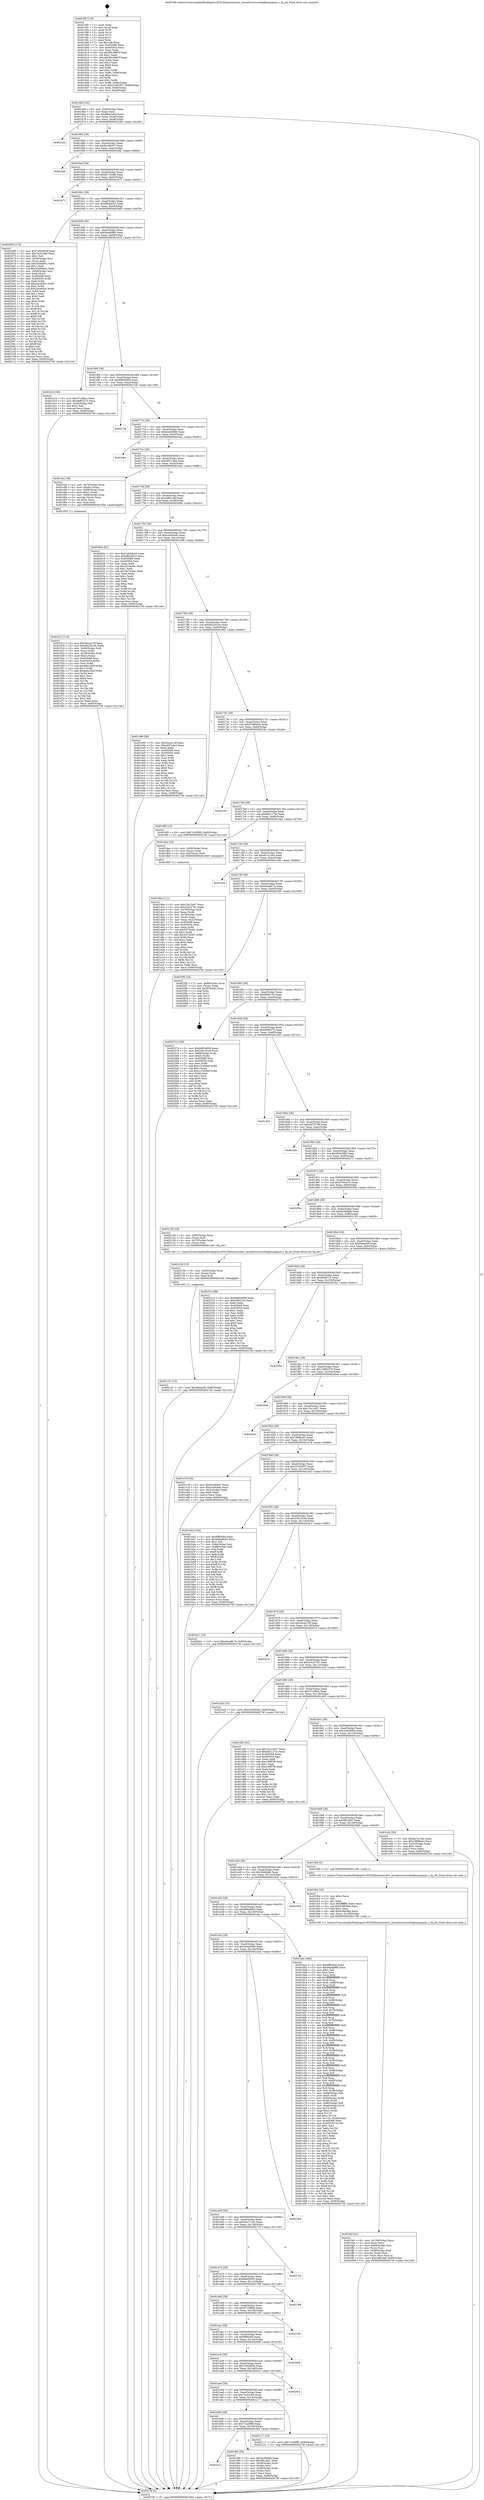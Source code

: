 digraph "0x4015f0" {
  label = "0x4015f0 (/mnt/c/Users/mathe/Desktop/tcc/POCII/binaries/extr_linuxdriverssocfslqbmanqman.c_fq_set_Final-ollvm.out::main(0))"
  labelloc = "t"
  node[shape=record]

  Entry [label="",width=0.3,height=0.3,shape=circle,fillcolor=black,style=filled]
  "0x401664" [label="{
     0x401664 [32]\l
     | [instrs]\l
     &nbsp;&nbsp;0x401664 \<+6\>: mov -0x90(%rbp),%eax\l
     &nbsp;&nbsp;0x40166a \<+2\>: mov %eax,%ecx\l
     &nbsp;&nbsp;0x40166c \<+6\>: sub $0x89de2ab2,%ecx\l
     &nbsp;&nbsp;0x401672 \<+6\>: mov %eax,-0xa4(%rbp)\l
     &nbsp;&nbsp;0x401678 \<+6\>: mov %ecx,-0xa8(%rbp)\l
     &nbsp;&nbsp;0x40167e \<+6\>: je 000000000040224d \<main+0xc5d\>\l
  }"]
  "0x40224d" [label="{
     0x40224d\l
  }", style=dashed]
  "0x401684" [label="{
     0x401684 [28]\l
     | [instrs]\l
     &nbsp;&nbsp;0x401684 \<+5\>: jmp 0000000000401689 \<main+0x99\>\l
     &nbsp;&nbsp;0x401689 \<+6\>: mov -0xa4(%rbp),%eax\l
     &nbsp;&nbsp;0x40168f \<+5\>: sub $0x8cc06d47,%eax\l
     &nbsp;&nbsp;0x401694 \<+6\>: mov %eax,-0xac(%rbp)\l
     &nbsp;&nbsp;0x40169a \<+6\>: je 00000000004024fb \<main+0xf0b\>\l
  }"]
  Exit [label="",width=0.3,height=0.3,shape=circle,fillcolor=black,style=filled,peripheries=2]
  "0x4024fb" [label="{
     0x4024fb\l
  }", style=dashed]
  "0x4016a0" [label="{
     0x4016a0 [28]\l
     | [instrs]\l
     &nbsp;&nbsp;0x4016a0 \<+5\>: jmp 00000000004016a5 \<main+0xb5\>\l
     &nbsp;&nbsp;0x4016a5 \<+6\>: mov -0xa4(%rbp),%eax\l
     &nbsp;&nbsp;0x4016ab \<+5\>: sub $0x8e752ef9,%eax\l
     &nbsp;&nbsp;0x4016b0 \<+6\>: mov %eax,-0xb0(%rbp)\l
     &nbsp;&nbsp;0x4016b6 \<+6\>: je 0000000000402471 \<main+0xe81\>\l
  }"]
  "0x402147" [label="{
     0x402147 [15]\l
     | [instrs]\l
     &nbsp;&nbsp;0x402147 \<+10\>: movl $0x94eec69,-0x90(%rbp)\l
     &nbsp;&nbsp;0x402151 \<+5\>: jmp 00000000004027df \<main+0x11ef\>\l
  }"]
  "0x402471" [label="{
     0x402471\l
  }", style=dashed]
  "0x4016bc" [label="{
     0x4016bc [28]\l
     | [instrs]\l
     &nbsp;&nbsp;0x4016bc \<+5\>: jmp 00000000004016c1 \<main+0xd1\>\l
     &nbsp;&nbsp;0x4016c1 \<+6\>: mov -0xa4(%rbp),%eax\l
     &nbsp;&nbsp;0x4016c7 \<+5\>: sub $0x8fb3dd10,%eax\l
     &nbsp;&nbsp;0x4016cc \<+6\>: mov %eax,-0xb4(%rbp)\l
     &nbsp;&nbsp;0x4016d2 \<+6\>: je 0000000000402069 \<main+0xa79\>\l
  }"]
  "0x402138" [label="{
     0x402138 [15]\l
     | [instrs]\l
     &nbsp;&nbsp;0x402138 \<+4\>: mov -0x60(%rbp),%rax\l
     &nbsp;&nbsp;0x40213c \<+3\>: mov (%rax),%rax\l
     &nbsp;&nbsp;0x40213f \<+3\>: mov %rax,%rdi\l
     &nbsp;&nbsp;0x402142 \<+5\>: call 0000000000401030 \<free@plt\>\l
     | [calls]\l
     &nbsp;&nbsp;0x401030 \{1\} (unknown)\l
  }"]
  "0x402069" [label="{
     0x402069 [174]\l
     | [instrs]\l
     &nbsp;&nbsp;0x402069 \<+5\>: mov $0x7a95db5d,%eax\l
     &nbsp;&nbsp;0x40206e \<+5\>: mov $0x7ac51eb0,%ecx\l
     &nbsp;&nbsp;0x402073 \<+2\>: mov $0x1,%dl\l
     &nbsp;&nbsp;0x402075 \<+4\>: mov -0x58(%rbp),%rsi\l
     &nbsp;&nbsp;0x402079 \<+2\>: mov (%rsi),%edi\l
     &nbsp;&nbsp;0x40207b \<+6\>: add $0x3546b601,%edi\l
     &nbsp;&nbsp;0x402081 \<+3\>: add $0x1,%edi\l
     &nbsp;&nbsp;0x402084 \<+6\>: sub $0x3546b601,%edi\l
     &nbsp;&nbsp;0x40208a \<+4\>: mov -0x58(%rbp),%rsi\l
     &nbsp;&nbsp;0x40208e \<+2\>: mov %edi,(%rsi)\l
     &nbsp;&nbsp;0x402090 \<+7\>: mov 0x405068,%edi\l
     &nbsp;&nbsp;0x402097 \<+8\>: mov 0x405054,%r8d\l
     &nbsp;&nbsp;0x40209f \<+3\>: mov %edi,%r9d\l
     &nbsp;&nbsp;0x4020a2 \<+7\>: add $0x2dce8d5c,%r9d\l
     &nbsp;&nbsp;0x4020a9 \<+4\>: sub $0x1,%r9d\l
     &nbsp;&nbsp;0x4020ad \<+7\>: sub $0x2dce8d5c,%r9d\l
     &nbsp;&nbsp;0x4020b4 \<+4\>: imul %r9d,%edi\l
     &nbsp;&nbsp;0x4020b8 \<+3\>: and $0x1,%edi\l
     &nbsp;&nbsp;0x4020bb \<+3\>: cmp $0x0,%edi\l
     &nbsp;&nbsp;0x4020be \<+4\>: sete %r10b\l
     &nbsp;&nbsp;0x4020c2 \<+4\>: cmp $0xa,%r8d\l
     &nbsp;&nbsp;0x4020c6 \<+4\>: setl %r11b\l
     &nbsp;&nbsp;0x4020ca \<+3\>: mov %r10b,%bl\l
     &nbsp;&nbsp;0x4020cd \<+3\>: xor $0xff,%bl\l
     &nbsp;&nbsp;0x4020d0 \<+3\>: mov %r11b,%r14b\l
     &nbsp;&nbsp;0x4020d3 \<+4\>: xor $0xff,%r14b\l
     &nbsp;&nbsp;0x4020d7 \<+3\>: xor $0x0,%dl\l
     &nbsp;&nbsp;0x4020da \<+3\>: mov %bl,%r15b\l
     &nbsp;&nbsp;0x4020dd \<+4\>: and $0x0,%r15b\l
     &nbsp;&nbsp;0x4020e1 \<+3\>: and %dl,%r10b\l
     &nbsp;&nbsp;0x4020e4 \<+3\>: mov %r14b,%r12b\l
     &nbsp;&nbsp;0x4020e7 \<+4\>: and $0x0,%r12b\l
     &nbsp;&nbsp;0x4020eb \<+3\>: and %dl,%r11b\l
     &nbsp;&nbsp;0x4020ee \<+3\>: or %r10b,%r15b\l
     &nbsp;&nbsp;0x4020f1 \<+3\>: or %r11b,%r12b\l
     &nbsp;&nbsp;0x4020f4 \<+3\>: xor %r12b,%r15b\l
     &nbsp;&nbsp;0x4020f7 \<+3\>: or %r14b,%bl\l
     &nbsp;&nbsp;0x4020fa \<+3\>: xor $0xff,%bl\l
     &nbsp;&nbsp;0x4020fd \<+3\>: or $0x0,%dl\l
     &nbsp;&nbsp;0x402100 \<+2\>: and %dl,%bl\l
     &nbsp;&nbsp;0x402102 \<+3\>: or %bl,%r15b\l
     &nbsp;&nbsp;0x402105 \<+4\>: test $0x1,%r15b\l
     &nbsp;&nbsp;0x402109 \<+3\>: cmovne %ecx,%eax\l
     &nbsp;&nbsp;0x40210c \<+6\>: mov %eax,-0x90(%rbp)\l
     &nbsp;&nbsp;0x402112 \<+5\>: jmp 00000000004027df \<main+0x11ef\>\l
  }"]
  "0x4016d8" [label="{
     0x4016d8 [28]\l
     | [instrs]\l
     &nbsp;&nbsp;0x4016d8 \<+5\>: jmp 00000000004016dd \<main+0xed\>\l
     &nbsp;&nbsp;0x4016dd \<+6\>: mov -0xa4(%rbp),%eax\l
     &nbsp;&nbsp;0x4016e3 \<+5\>: sub $0x94e60f86,%eax\l
     &nbsp;&nbsp;0x4016e8 \<+6\>: mov %eax,-0xb8(%rbp)\l
     &nbsp;&nbsp;0x4016ee \<+6\>: je 0000000000401d14 \<main+0x724\>\l
  }"]
  "0x401fe5" [label="{
     0x401fe5 [41]\l
     | [instrs]\l
     &nbsp;&nbsp;0x401fe5 \<+6\>: mov -0x158(%rbp),%ecx\l
     &nbsp;&nbsp;0x401feb \<+3\>: imul %eax,%ecx\l
     &nbsp;&nbsp;0x401fee \<+4\>: mov -0x60(%rbp),%rsi\l
     &nbsp;&nbsp;0x401ff2 \<+3\>: mov (%rsi),%rsi\l
     &nbsp;&nbsp;0x401ff5 \<+4\>: mov -0x58(%rbp),%rdi\l
     &nbsp;&nbsp;0x401ff9 \<+3\>: movslq (%rdi),%rdi\l
     &nbsp;&nbsp;0x401ffc \<+3\>: mov %ecx,(%rsi,%rdi,4)\l
     &nbsp;&nbsp;0x401fff \<+10\>: movl $0xcbf61adf,-0x90(%rbp)\l
     &nbsp;&nbsp;0x402009 \<+5\>: jmp 00000000004027df \<main+0x11ef\>\l
  }"]
  "0x401d14" [label="{
     0x401d14 [30]\l
     | [instrs]\l
     &nbsp;&nbsp;0x401d14 \<+5\>: mov $0x37c3fbcc,%eax\l
     &nbsp;&nbsp;0x401d19 \<+5\>: mov $0xe6f65275,%ecx\l
     &nbsp;&nbsp;0x401d1e \<+3\>: mov -0x2d(%rbp),%dl\l
     &nbsp;&nbsp;0x401d21 \<+3\>: test $0x1,%dl\l
     &nbsp;&nbsp;0x401d24 \<+3\>: cmovne %ecx,%eax\l
     &nbsp;&nbsp;0x401d27 \<+6\>: mov %eax,-0x90(%rbp)\l
     &nbsp;&nbsp;0x401d2d \<+5\>: jmp 00000000004027df \<main+0x11ef\>\l
  }"]
  "0x4016f4" [label="{
     0x4016f4 [28]\l
     | [instrs]\l
     &nbsp;&nbsp;0x4016f4 \<+5\>: jmp 00000000004016f9 \<main+0x109\>\l
     &nbsp;&nbsp;0x4016f9 \<+6\>: mov -0xa4(%rbp),%eax\l
     &nbsp;&nbsp;0x4016ff \<+5\>: sub $0xb8854900,%eax\l
     &nbsp;&nbsp;0x401704 \<+6\>: mov %eax,-0xbc(%rbp)\l
     &nbsp;&nbsp;0x40170a \<+6\>: je 00000000004027c8 \<main+0x11d8\>\l
  }"]
  "0x401fbd" [label="{
     0x401fbd [40]\l
     | [instrs]\l
     &nbsp;&nbsp;0x401fbd \<+5\>: mov $0x2,%ecx\l
     &nbsp;&nbsp;0x401fc2 \<+1\>: cltd\l
     &nbsp;&nbsp;0x401fc3 \<+2\>: idiv %ecx\l
     &nbsp;&nbsp;0x401fc5 \<+6\>: imul $0xfffffffe,%edx,%ecx\l
     &nbsp;&nbsp;0x401fcb \<+6\>: sub $0x939fc96d,%ecx\l
     &nbsp;&nbsp;0x401fd1 \<+3\>: add $0x1,%ecx\l
     &nbsp;&nbsp;0x401fd4 \<+6\>: add $0x939fc96d,%ecx\l
     &nbsp;&nbsp;0x401fda \<+6\>: mov %ecx,-0x158(%rbp)\l
     &nbsp;&nbsp;0x401fe0 \<+5\>: call 0000000000401160 \<next_i\>\l
     | [calls]\l
     &nbsp;&nbsp;0x401160 \{1\} (/mnt/c/Users/mathe/Desktop/tcc/POCII/binaries/extr_linuxdriverssocfslqbmanqman.c_fq_set_Final-ollvm.out::next_i)\l
  }"]
  "0x4027c8" [label="{
     0x4027c8\l
  }", style=dashed]
  "0x401710" [label="{
     0x401710 [28]\l
     | [instrs]\l
     &nbsp;&nbsp;0x401710 \<+5\>: jmp 0000000000401715 \<main+0x125\>\l
     &nbsp;&nbsp;0x401715 \<+6\>: mov -0xa4(%rbp),%eax\l
     &nbsp;&nbsp;0x40171b \<+5\>: sub $0xbdc0d38d,%eax\l
     &nbsp;&nbsp;0x401720 \<+6\>: mov %eax,-0xc0(%rbp)\l
     &nbsp;&nbsp;0x401726 \<+6\>: je 00000000004024ec \<main+0xefc\>\l
  }"]
  "0x401b1c" [label="{
     0x401b1c\l
  }", style=dashed]
  "0x4024ec" [label="{
     0x4024ec\l
  }", style=dashed]
  "0x40172c" [label="{
     0x40172c [28]\l
     | [instrs]\l
     &nbsp;&nbsp;0x40172c \<+5\>: jmp 0000000000401731 \<main+0x141\>\l
     &nbsp;&nbsp;0x401731 \<+6\>: mov -0xa4(%rbp),%eax\l
     &nbsp;&nbsp;0x401737 \<+5\>: sub $0xc697c4a4,%eax\l
     &nbsp;&nbsp;0x40173c \<+6\>: mov %eax,-0xc4(%rbp)\l
     &nbsp;&nbsp;0x401742 \<+6\>: je 0000000000401eec \<main+0x8fc\>\l
  }"]
  "0x401f94" [label="{
     0x401f94 [36]\l
     | [instrs]\l
     &nbsp;&nbsp;0x401f94 \<+5\>: mov $0xfa29b8a6,%eax\l
     &nbsp;&nbsp;0x401f99 \<+5\>: mov $0x3fb1fef1,%ecx\l
     &nbsp;&nbsp;0x401f9e \<+4\>: mov -0x58(%rbp),%rdx\l
     &nbsp;&nbsp;0x401fa2 \<+2\>: mov (%rdx),%esi\l
     &nbsp;&nbsp;0x401fa4 \<+4\>: mov -0x68(%rbp),%rdx\l
     &nbsp;&nbsp;0x401fa8 \<+2\>: cmp (%rdx),%esi\l
     &nbsp;&nbsp;0x401faa \<+3\>: cmovl %ecx,%eax\l
     &nbsp;&nbsp;0x401fad \<+6\>: mov %eax,-0x90(%rbp)\l
     &nbsp;&nbsp;0x401fb3 \<+5\>: jmp 00000000004027df \<main+0x11ef\>\l
  }"]
  "0x401eec" [label="{
     0x401eec [39]\l
     | [instrs]\l
     &nbsp;&nbsp;0x401eec \<+4\>: mov -0x70(%rbp),%rax\l
     &nbsp;&nbsp;0x401ef0 \<+6\>: movl $0x64,(%rax)\l
     &nbsp;&nbsp;0x401ef6 \<+4\>: mov -0x68(%rbp),%rax\l
     &nbsp;&nbsp;0x401efa \<+6\>: movl $0x1,(%rax)\l
     &nbsp;&nbsp;0x401f00 \<+4\>: mov -0x68(%rbp),%rax\l
     &nbsp;&nbsp;0x401f04 \<+3\>: movslq (%rax),%rax\l
     &nbsp;&nbsp;0x401f07 \<+4\>: shl $0x2,%rax\l
     &nbsp;&nbsp;0x401f0b \<+3\>: mov %rax,%rdi\l
     &nbsp;&nbsp;0x401f0e \<+5\>: call 0000000000401050 \<malloc@plt\>\l
     | [calls]\l
     &nbsp;&nbsp;0x401050 \{1\} (unknown)\l
  }"]
  "0x401748" [label="{
     0x401748 [28]\l
     | [instrs]\l
     &nbsp;&nbsp;0x401748 \<+5\>: jmp 000000000040174d \<main+0x15d\>\l
     &nbsp;&nbsp;0x40174d \<+6\>: mov -0xa4(%rbp),%eax\l
     &nbsp;&nbsp;0x401753 \<+5\>: sub $0xcbf61adf,%eax\l
     &nbsp;&nbsp;0x401758 \<+6\>: mov %eax,-0xc8(%rbp)\l
     &nbsp;&nbsp;0x40175e \<+6\>: je 000000000040200e \<main+0xa1e\>\l
  }"]
  "0x401b00" [label="{
     0x401b00 [28]\l
     | [instrs]\l
     &nbsp;&nbsp;0x401b00 \<+5\>: jmp 0000000000401b05 \<main+0x515\>\l
     &nbsp;&nbsp;0x401b05 \<+6\>: mov -0xa4(%rbp),%eax\l
     &nbsp;&nbsp;0x401b0b \<+5\>: sub $0x7c42f8f9,%eax\l
     &nbsp;&nbsp;0x401b10 \<+6\>: mov %eax,-0x150(%rbp)\l
     &nbsp;&nbsp;0x401b16 \<+6\>: je 0000000000401f94 \<main+0x9a4\>\l
  }"]
  "0x40200e" [label="{
     0x40200e [91]\l
     | [instrs]\l
     &nbsp;&nbsp;0x40200e \<+5\>: mov $0x7a95db5d,%eax\l
     &nbsp;&nbsp;0x402013 \<+5\>: mov $0x8fb3dd10,%ecx\l
     &nbsp;&nbsp;0x402018 \<+7\>: mov 0x405068,%edx\l
     &nbsp;&nbsp;0x40201f \<+7\>: mov 0x405054,%esi\l
     &nbsp;&nbsp;0x402026 \<+2\>: mov %edx,%edi\l
     &nbsp;&nbsp;0x402028 \<+6\>: sub $0x207dcdec,%edi\l
     &nbsp;&nbsp;0x40202e \<+3\>: sub $0x1,%edi\l
     &nbsp;&nbsp;0x402031 \<+6\>: add $0x207dcdec,%edi\l
     &nbsp;&nbsp;0x402037 \<+3\>: imul %edi,%edx\l
     &nbsp;&nbsp;0x40203a \<+3\>: and $0x1,%edx\l
     &nbsp;&nbsp;0x40203d \<+3\>: cmp $0x0,%edx\l
     &nbsp;&nbsp;0x402040 \<+4\>: sete %r8b\l
     &nbsp;&nbsp;0x402044 \<+3\>: cmp $0xa,%esi\l
     &nbsp;&nbsp;0x402047 \<+4\>: setl %r9b\l
     &nbsp;&nbsp;0x40204b \<+3\>: mov %r8b,%r10b\l
     &nbsp;&nbsp;0x40204e \<+3\>: and %r9b,%r10b\l
     &nbsp;&nbsp;0x402051 \<+3\>: xor %r9b,%r8b\l
     &nbsp;&nbsp;0x402054 \<+3\>: or %r8b,%r10b\l
     &nbsp;&nbsp;0x402057 \<+4\>: test $0x1,%r10b\l
     &nbsp;&nbsp;0x40205b \<+3\>: cmovne %ecx,%eax\l
     &nbsp;&nbsp;0x40205e \<+6\>: mov %eax,-0x90(%rbp)\l
     &nbsp;&nbsp;0x402064 \<+5\>: jmp 00000000004027df \<main+0x11ef\>\l
  }"]
  "0x401764" [label="{
     0x401764 [28]\l
     | [instrs]\l
     &nbsp;&nbsp;0x401764 \<+5\>: jmp 0000000000401769 \<main+0x179\>\l
     &nbsp;&nbsp;0x401769 \<+6\>: mov -0xa4(%rbp),%eax\l
     &nbsp;&nbsp;0x40176f \<+5\>: sub $0xce39cdab,%eax\l
     &nbsp;&nbsp;0x401774 \<+6\>: mov %eax,-0xcc(%rbp)\l
     &nbsp;&nbsp;0x40177a \<+6\>: je 0000000000401e96 \<main+0x8a6\>\l
  }"]
  "0x402117" [label="{
     0x402117 [15]\l
     | [instrs]\l
     &nbsp;&nbsp;0x402117 \<+10\>: movl $0x7c42f8f9,-0x90(%rbp)\l
     &nbsp;&nbsp;0x402121 \<+5\>: jmp 00000000004027df \<main+0x11ef\>\l
  }"]
  "0x401e96" [label="{
     0x401e96 [86]\l
     | [instrs]\l
     &nbsp;&nbsp;0x401e96 \<+5\>: mov $0x2bca215f,%eax\l
     &nbsp;&nbsp;0x401e9b \<+5\>: mov $0xc697c4a4,%ecx\l
     &nbsp;&nbsp;0x401ea0 \<+2\>: xor %edx,%edx\l
     &nbsp;&nbsp;0x401ea2 \<+7\>: mov 0x405068,%esi\l
     &nbsp;&nbsp;0x401ea9 \<+7\>: mov 0x405054,%edi\l
     &nbsp;&nbsp;0x401eb0 \<+3\>: sub $0x1,%edx\l
     &nbsp;&nbsp;0x401eb3 \<+3\>: mov %esi,%r8d\l
     &nbsp;&nbsp;0x401eb6 \<+3\>: add %edx,%r8d\l
     &nbsp;&nbsp;0x401eb9 \<+4\>: imul %r8d,%esi\l
     &nbsp;&nbsp;0x401ebd \<+3\>: and $0x1,%esi\l
     &nbsp;&nbsp;0x401ec0 \<+3\>: cmp $0x0,%esi\l
     &nbsp;&nbsp;0x401ec3 \<+4\>: sete %r9b\l
     &nbsp;&nbsp;0x401ec7 \<+3\>: cmp $0xa,%edi\l
     &nbsp;&nbsp;0x401eca \<+4\>: setl %r10b\l
     &nbsp;&nbsp;0x401ece \<+3\>: mov %r9b,%r11b\l
     &nbsp;&nbsp;0x401ed1 \<+3\>: and %r10b,%r11b\l
     &nbsp;&nbsp;0x401ed4 \<+3\>: xor %r10b,%r9b\l
     &nbsp;&nbsp;0x401ed7 \<+3\>: or %r9b,%r11b\l
     &nbsp;&nbsp;0x401eda \<+4\>: test $0x1,%r11b\l
     &nbsp;&nbsp;0x401ede \<+3\>: cmovne %ecx,%eax\l
     &nbsp;&nbsp;0x401ee1 \<+6\>: mov %eax,-0x90(%rbp)\l
     &nbsp;&nbsp;0x401ee7 \<+5\>: jmp 00000000004027df \<main+0x11ef\>\l
  }"]
  "0x401780" [label="{
     0x401780 [28]\l
     | [instrs]\l
     &nbsp;&nbsp;0x401780 \<+5\>: jmp 0000000000401785 \<main+0x195\>\l
     &nbsp;&nbsp;0x401785 \<+6\>: mov -0xa4(%rbp),%eax\l
     &nbsp;&nbsp;0x40178b \<+5\>: sub $0xd6220104,%eax\l
     &nbsp;&nbsp;0x401790 \<+6\>: mov %eax,-0xd0(%rbp)\l
     &nbsp;&nbsp;0x401796 \<+6\>: je 0000000000401f85 \<main+0x995\>\l
  }"]
  "0x401ae4" [label="{
     0x401ae4 [28]\l
     | [instrs]\l
     &nbsp;&nbsp;0x401ae4 \<+5\>: jmp 0000000000401ae9 \<main+0x4f9\>\l
     &nbsp;&nbsp;0x401ae9 \<+6\>: mov -0xa4(%rbp),%eax\l
     &nbsp;&nbsp;0x401aef \<+5\>: sub $0x7ac51eb0,%eax\l
     &nbsp;&nbsp;0x401af4 \<+6\>: mov %eax,-0x14c(%rbp)\l
     &nbsp;&nbsp;0x401afa \<+6\>: je 0000000000402117 \<main+0xb27\>\l
  }"]
  "0x401f85" [label="{
     0x401f85 [15]\l
     | [instrs]\l
     &nbsp;&nbsp;0x401f85 \<+10\>: movl $0x7c42f8f9,-0x90(%rbp)\l
     &nbsp;&nbsp;0x401f8f \<+5\>: jmp 00000000004027df \<main+0x11ef\>\l
  }"]
  "0x40179c" [label="{
     0x40179c [28]\l
     | [instrs]\l
     &nbsp;&nbsp;0x40179c \<+5\>: jmp 00000000004017a1 \<main+0x1b1\>\l
     &nbsp;&nbsp;0x4017a1 \<+6\>: mov -0xa4(%rbp),%eax\l
     &nbsp;&nbsp;0x4017a7 \<+5\>: sub $0xd7d69eed,%eax\l
     &nbsp;&nbsp;0x4017ac \<+6\>: mov %eax,-0xd4(%rbp)\l
     &nbsp;&nbsp;0x4017b2 \<+6\>: je 000000000040223e \<main+0xc4e\>\l
  }"]
  "0x4026c4" [label="{
     0x4026c4\l
  }", style=dashed]
  "0x40223e" [label="{
     0x40223e\l
  }", style=dashed]
  "0x4017b8" [label="{
     0x4017b8 [28]\l
     | [instrs]\l
     &nbsp;&nbsp;0x4017b8 \<+5\>: jmp 00000000004017bd \<main+0x1cd\>\l
     &nbsp;&nbsp;0x4017bd \<+6\>: mov -0xa4(%rbp),%eax\l
     &nbsp;&nbsp;0x4017c3 \<+5\>: sub $0xd82117ac,%eax\l
     &nbsp;&nbsp;0x4017c8 \<+6\>: mov %eax,-0xd8(%rbp)\l
     &nbsp;&nbsp;0x4017ce \<+6\>: je 0000000000401dae \<main+0x7be\>\l
  }"]
  "0x401ac8" [label="{
     0x401ac8 [28]\l
     | [instrs]\l
     &nbsp;&nbsp;0x401ac8 \<+5\>: jmp 0000000000401acd \<main+0x4dd\>\l
     &nbsp;&nbsp;0x401acd \<+6\>: mov -0xa4(%rbp),%eax\l
     &nbsp;&nbsp;0x401ad3 \<+5\>: sub $0x7a95db5d,%eax\l
     &nbsp;&nbsp;0x401ad8 \<+6\>: mov %eax,-0x148(%rbp)\l
     &nbsp;&nbsp;0x401ade \<+6\>: je 00000000004026c4 \<main+0x10d4\>\l
  }"]
  "0x401dae" [label="{
     0x401dae [16]\l
     | [instrs]\l
     &nbsp;&nbsp;0x401dae \<+4\>: mov -0x80(%rbp),%rax\l
     &nbsp;&nbsp;0x401db2 \<+3\>: mov (%rax),%rax\l
     &nbsp;&nbsp;0x401db5 \<+4\>: mov 0x8(%rax),%rdi\l
     &nbsp;&nbsp;0x401db9 \<+5\>: call 0000000000401060 \<atoi@plt\>\l
     | [calls]\l
     &nbsp;&nbsp;0x401060 \{1\} (unknown)\l
  }"]
  "0x4017d4" [label="{
     0x4017d4 [28]\l
     | [instrs]\l
     &nbsp;&nbsp;0x4017d4 \<+5\>: jmp 00000000004017d9 \<main+0x1e9\>\l
     &nbsp;&nbsp;0x4017d9 \<+6\>: mov -0xa4(%rbp),%eax\l
     &nbsp;&nbsp;0x4017df \<+5\>: sub $0xda7a13be,%eax\l
     &nbsp;&nbsp;0x4017e4 \<+6\>: mov %eax,-0xdc(%rbp)\l
     &nbsp;&nbsp;0x4017ea \<+6\>: je 0000000000401e5a \<main+0x86a\>\l
  }"]
  "0x402608" [label="{
     0x402608\l
  }", style=dashed]
  "0x401e5a" [label="{
     0x401e5a\l
  }", style=dashed]
  "0x4017f0" [label="{
     0x4017f0 [28]\l
     | [instrs]\l
     &nbsp;&nbsp;0x4017f0 \<+5\>: jmp 00000000004017f5 \<main+0x205\>\l
     &nbsp;&nbsp;0x4017f5 \<+6\>: mov -0xa4(%rbp),%eax\l
     &nbsp;&nbsp;0x4017fb \<+5\>: sub $0xddea8b74,%eax\l
     &nbsp;&nbsp;0x401800 \<+6\>: mov %eax,-0xe0(%rbp)\l
     &nbsp;&nbsp;0x401806 \<+6\>: je 00000000004025f0 \<main+0x1000\>\l
  }"]
  "0x401aac" [label="{
     0x401aac [28]\l
     | [instrs]\l
     &nbsp;&nbsp;0x401aac \<+5\>: jmp 0000000000401ab1 \<main+0x4c1\>\l
     &nbsp;&nbsp;0x401ab1 \<+6\>: mov -0xa4(%rbp),%eax\l
     &nbsp;&nbsp;0x401ab7 \<+5\>: sub $0x6fffcb64,%eax\l
     &nbsp;&nbsp;0x401abc \<+6\>: mov %eax,-0x144(%rbp)\l
     &nbsp;&nbsp;0x401ac2 \<+6\>: je 0000000000402608 \<main+0x1018\>\l
  }"]
  "0x4025f0" [label="{
     0x4025f0 [24]\l
     | [instrs]\l
     &nbsp;&nbsp;0x4025f0 \<+7\>: mov -0x88(%rbp),%rax\l
     &nbsp;&nbsp;0x4025f7 \<+2\>: mov (%rax),%eax\l
     &nbsp;&nbsp;0x4025f9 \<+4\>: lea -0x28(%rbp),%rsp\l
     &nbsp;&nbsp;0x4025fd \<+1\>: pop %rbx\l
     &nbsp;&nbsp;0x4025fe \<+2\>: pop %r12\l
     &nbsp;&nbsp;0x402600 \<+2\>: pop %r13\l
     &nbsp;&nbsp;0x402602 \<+2\>: pop %r14\l
     &nbsp;&nbsp;0x402604 \<+2\>: pop %r15\l
     &nbsp;&nbsp;0x402606 \<+1\>: pop %rbp\l
     &nbsp;&nbsp;0x402607 \<+1\>: ret\l
  }"]
  "0x40180c" [label="{
     0x40180c [28]\l
     | [instrs]\l
     &nbsp;&nbsp;0x40180c \<+5\>: jmp 0000000000401811 \<main+0x221\>\l
     &nbsp;&nbsp;0x401811 \<+6\>: mov -0xa4(%rbp),%eax\l
     &nbsp;&nbsp;0x401817 \<+5\>: sub $0xdf4f215e,%eax\l
     &nbsp;&nbsp;0x40181c \<+6\>: mov %eax,-0xe4(%rbp)\l
     &nbsp;&nbsp;0x401822 \<+6\>: je 0000000000402574 \<main+0xf84\>\l
  }"]
  "0x402156" [label="{
     0x402156\l
  }", style=dashed]
  "0x402574" [label="{
     0x402574 [109]\l
     | [instrs]\l
     &nbsp;&nbsp;0x402574 \<+5\>: mov $0xb8854900,%eax\l
     &nbsp;&nbsp;0x402579 \<+5\>: mov $0x236101e9,%ecx\l
     &nbsp;&nbsp;0x40257e \<+7\>: mov -0x88(%rbp),%rdx\l
     &nbsp;&nbsp;0x402585 \<+6\>: movl $0x0,(%rdx)\l
     &nbsp;&nbsp;0x40258b \<+7\>: mov 0x405068,%esi\l
     &nbsp;&nbsp;0x402592 \<+7\>: mov 0x405054,%edi\l
     &nbsp;&nbsp;0x402599 \<+3\>: mov %esi,%r8d\l
     &nbsp;&nbsp;0x40259c \<+7\>: add $0xc12450a9,%r8d\l
     &nbsp;&nbsp;0x4025a3 \<+4\>: sub $0x1,%r8d\l
     &nbsp;&nbsp;0x4025a7 \<+7\>: sub $0xc12450a9,%r8d\l
     &nbsp;&nbsp;0x4025ae \<+4\>: imul %r8d,%esi\l
     &nbsp;&nbsp;0x4025b2 \<+3\>: and $0x1,%esi\l
     &nbsp;&nbsp;0x4025b5 \<+3\>: cmp $0x0,%esi\l
     &nbsp;&nbsp;0x4025b8 \<+4\>: sete %r9b\l
     &nbsp;&nbsp;0x4025bc \<+3\>: cmp $0xa,%edi\l
     &nbsp;&nbsp;0x4025bf \<+4\>: setl %r10b\l
     &nbsp;&nbsp;0x4025c3 \<+3\>: mov %r9b,%r11b\l
     &nbsp;&nbsp;0x4025c6 \<+3\>: and %r10b,%r11b\l
     &nbsp;&nbsp;0x4025c9 \<+3\>: xor %r10b,%r9b\l
     &nbsp;&nbsp;0x4025cc \<+3\>: or %r9b,%r11b\l
     &nbsp;&nbsp;0x4025cf \<+4\>: test $0x1,%r11b\l
     &nbsp;&nbsp;0x4025d3 \<+3\>: cmovne %ecx,%eax\l
     &nbsp;&nbsp;0x4025d6 \<+6\>: mov %eax,-0x90(%rbp)\l
     &nbsp;&nbsp;0x4025dc \<+5\>: jmp 00000000004027df \<main+0x11ef\>\l
  }"]
  "0x401828" [label="{
     0x401828 [28]\l
     | [instrs]\l
     &nbsp;&nbsp;0x401828 \<+5\>: jmp 000000000040182d \<main+0x23d\>\l
     &nbsp;&nbsp;0x40182d \<+6\>: mov -0xa4(%rbp),%eax\l
     &nbsp;&nbsp;0x401833 \<+5\>: sub $0xe6f65275,%eax\l
     &nbsp;&nbsp;0x401838 \<+6\>: mov %eax,-0xe8(%rbp)\l
     &nbsp;&nbsp;0x40183e \<+6\>: je 0000000000401d32 \<main+0x742\>\l
  }"]
  "0x401a90" [label="{
     0x401a90 [28]\l
     | [instrs]\l
     &nbsp;&nbsp;0x401a90 \<+5\>: jmp 0000000000401a95 \<main+0x4a5\>\l
     &nbsp;&nbsp;0x401a95 \<+6\>: mov -0xa4(%rbp),%eax\l
     &nbsp;&nbsp;0x401a9b \<+5\>: sub $0x6710f8e8,%eax\l
     &nbsp;&nbsp;0x401aa0 \<+6\>: mov %eax,-0x140(%rbp)\l
     &nbsp;&nbsp;0x401aa6 \<+6\>: je 0000000000402156 \<main+0xb66\>\l
  }"]
  "0x401d32" [label="{
     0x401d32\l
  }", style=dashed]
  "0x401844" [label="{
     0x401844 [28]\l
     | [instrs]\l
     &nbsp;&nbsp;0x401844 \<+5\>: jmp 0000000000401849 \<main+0x259\>\l
     &nbsp;&nbsp;0x401849 \<+6\>: mov -0xa4(%rbp),%eax\l
     &nbsp;&nbsp;0x40184f \<+5\>: sub $0xefd72748,%eax\l
     &nbsp;&nbsp;0x401854 \<+6\>: mov %eax,-0xec(%rbp)\l
     &nbsp;&nbsp;0x40185a \<+6\>: je 00000000004023de \<main+0xdee\>\l
  }"]
  "0x402798" [label="{
     0x402798\l
  }", style=dashed]
  "0x4023de" [label="{
     0x4023de\l
  }", style=dashed]
  "0x401860" [label="{
     0x401860 [28]\l
     | [instrs]\l
     &nbsp;&nbsp;0x401860 \<+5\>: jmp 0000000000401865 \<main+0x275\>\l
     &nbsp;&nbsp;0x401865 \<+6\>: mov -0xa4(%rbp),%eax\l
     &nbsp;&nbsp;0x40186b \<+5\>: sub $0xf5eb39fd,%eax\l
     &nbsp;&nbsp;0x401870 \<+6\>: mov %eax,-0xf0(%rbp)\l
     &nbsp;&nbsp;0x401876 \<+6\>: je 0000000000402271 \<main+0xc81\>\l
  }"]
  "0x401a74" [label="{
     0x401a74 [28]\l
     | [instrs]\l
     &nbsp;&nbsp;0x401a74 \<+5\>: jmp 0000000000401a79 \<main+0x489\>\l
     &nbsp;&nbsp;0x401a79 \<+6\>: mov -0xa4(%rbp),%eax\l
     &nbsp;&nbsp;0x401a7f \<+5\>: sub $0x66a859c0,%eax\l
     &nbsp;&nbsp;0x401a84 \<+6\>: mov %eax,-0x13c(%rbp)\l
     &nbsp;&nbsp;0x401a8a \<+6\>: je 0000000000402798 \<main+0x11a8\>\l
  }"]
  "0x402271" [label="{
     0x402271\l
  }", style=dashed]
  "0x40187c" [label="{
     0x40187c [28]\l
     | [instrs]\l
     &nbsp;&nbsp;0x40187c \<+5\>: jmp 0000000000401881 \<main+0x291\>\l
     &nbsp;&nbsp;0x401881 \<+6\>: mov -0xa4(%rbp),%eax\l
     &nbsp;&nbsp;0x401887 \<+5\>: sub $0xf750ce7e,%eax\l
     &nbsp;&nbsp;0x40188c \<+6\>: mov %eax,-0xf4(%rbp)\l
     &nbsp;&nbsp;0x401892 \<+6\>: je 000000000040250a \<main+0xf1a\>\l
  }"]
  "0x402735" [label="{
     0x402735\l
  }", style=dashed]
  "0x40250a" [label="{
     0x40250a\l
  }", style=dashed]
  "0x401898" [label="{
     0x401898 [28]\l
     | [instrs]\l
     &nbsp;&nbsp;0x401898 \<+5\>: jmp 000000000040189d \<main+0x2ad\>\l
     &nbsp;&nbsp;0x40189d \<+6\>: mov -0xa4(%rbp),%eax\l
     &nbsp;&nbsp;0x4018a3 \<+5\>: sub $0xfa29b8a6,%eax\l
     &nbsp;&nbsp;0x4018a8 \<+6\>: mov %eax,-0xf8(%rbp)\l
     &nbsp;&nbsp;0x4018ae \<+6\>: je 0000000000402126 \<main+0xb36\>\l
  }"]
  "0x401a58" [label="{
     0x401a58 [28]\l
     | [instrs]\l
     &nbsp;&nbsp;0x401a58 \<+5\>: jmp 0000000000401a5d \<main+0x46d\>\l
     &nbsp;&nbsp;0x401a5d \<+6\>: mov -0xa4(%rbp),%eax\l
     &nbsp;&nbsp;0x401a63 \<+5\>: sub $0x5ee711e5,%eax\l
     &nbsp;&nbsp;0x401a68 \<+6\>: mov %eax,-0x138(%rbp)\l
     &nbsp;&nbsp;0x401a6e \<+6\>: je 0000000000402735 \<main+0x1145\>\l
  }"]
  "0x402126" [label="{
     0x402126 [18]\l
     | [instrs]\l
     &nbsp;&nbsp;0x402126 \<+4\>: mov -0x60(%rbp),%rax\l
     &nbsp;&nbsp;0x40212a \<+3\>: mov (%rax),%rdi\l
     &nbsp;&nbsp;0x40212d \<+4\>: mov -0x70(%rbp),%rax\l
     &nbsp;&nbsp;0x402131 \<+2\>: mov (%rax),%esi\l
     &nbsp;&nbsp;0x402133 \<+5\>: call 00000000004013a0 \<fq_set\>\l
     | [calls]\l
     &nbsp;&nbsp;0x4013a0 \{1\} (/mnt/c/Users/mathe/Desktop/tcc/POCII/binaries/extr_linuxdriverssocfslqbmanqman.c_fq_set_Final-ollvm.out::fq_set)\l
  }"]
  "0x4018b4" [label="{
     0x4018b4 [28]\l
     | [instrs]\l
     &nbsp;&nbsp;0x4018b4 \<+5\>: jmp 00000000004018b9 \<main+0x2c9\>\l
     &nbsp;&nbsp;0x4018b9 \<+6\>: mov -0xa4(%rbp),%eax\l
     &nbsp;&nbsp;0x4018bf \<+5\>: sub $0x94eec69,%eax\l
     &nbsp;&nbsp;0x4018c4 \<+6\>: mov %eax,-0xfc(%rbp)\l
     &nbsp;&nbsp;0x4018ca \<+6\>: je 000000000040251e \<main+0xf2e\>\l
  }"]
  "0x4023ad" [label="{
     0x4023ad\l
  }", style=dashed]
  "0x40251e" [label="{
     0x40251e [86]\l
     | [instrs]\l
     &nbsp;&nbsp;0x40251e \<+5\>: mov $0xb8854900,%eax\l
     &nbsp;&nbsp;0x402523 \<+5\>: mov $0xdf4f215e,%ecx\l
     &nbsp;&nbsp;0x402528 \<+2\>: xor %edx,%edx\l
     &nbsp;&nbsp;0x40252a \<+7\>: mov 0x405068,%esi\l
     &nbsp;&nbsp;0x402531 \<+7\>: mov 0x405054,%edi\l
     &nbsp;&nbsp;0x402538 \<+3\>: sub $0x1,%edx\l
     &nbsp;&nbsp;0x40253b \<+3\>: mov %esi,%r8d\l
     &nbsp;&nbsp;0x40253e \<+3\>: add %edx,%r8d\l
     &nbsp;&nbsp;0x402541 \<+4\>: imul %r8d,%esi\l
     &nbsp;&nbsp;0x402545 \<+3\>: and $0x1,%esi\l
     &nbsp;&nbsp;0x402548 \<+3\>: cmp $0x0,%esi\l
     &nbsp;&nbsp;0x40254b \<+4\>: sete %r9b\l
     &nbsp;&nbsp;0x40254f \<+3\>: cmp $0xa,%edi\l
     &nbsp;&nbsp;0x402552 \<+4\>: setl %r10b\l
     &nbsp;&nbsp;0x402556 \<+3\>: mov %r9b,%r11b\l
     &nbsp;&nbsp;0x402559 \<+3\>: and %r10b,%r11b\l
     &nbsp;&nbsp;0x40255c \<+3\>: xor %r10b,%r9b\l
     &nbsp;&nbsp;0x40255f \<+3\>: or %r9b,%r11b\l
     &nbsp;&nbsp;0x402562 \<+4\>: test $0x1,%r11b\l
     &nbsp;&nbsp;0x402566 \<+3\>: cmovne %ecx,%eax\l
     &nbsp;&nbsp;0x402569 \<+6\>: mov %eax,-0x90(%rbp)\l
     &nbsp;&nbsp;0x40256f \<+5\>: jmp 00000000004027df \<main+0x11ef\>\l
  }"]
  "0x4018d0" [label="{
     0x4018d0 [28]\l
     | [instrs]\l
     &nbsp;&nbsp;0x4018d0 \<+5\>: jmp 00000000004018d5 \<main+0x2e5\>\l
     &nbsp;&nbsp;0x4018d5 \<+6\>: mov -0xa4(%rbp),%eax\l
     &nbsp;&nbsp;0x4018db \<+5\>: sub $0xb6d9713,%eax\l
     &nbsp;&nbsp;0x4018e0 \<+6\>: mov %eax,-0x100(%rbp)\l
     &nbsp;&nbsp;0x4018e6 \<+6\>: je 00000000004023bc \<main+0xdcc\>\l
  }"]
  "0x401f13" [label="{
     0x401f13 [114]\l
     | [instrs]\l
     &nbsp;&nbsp;0x401f13 \<+5\>: mov $0x2bca215f,%ecx\l
     &nbsp;&nbsp;0x401f18 \<+5\>: mov $0xd6220104,%edx\l
     &nbsp;&nbsp;0x401f1d \<+4\>: mov -0x60(%rbp),%rdi\l
     &nbsp;&nbsp;0x401f21 \<+3\>: mov %rax,(%rdi)\l
     &nbsp;&nbsp;0x401f24 \<+4\>: mov -0x58(%rbp),%rax\l
     &nbsp;&nbsp;0x401f28 \<+6\>: movl $0x0,(%rax)\l
     &nbsp;&nbsp;0x401f2e \<+7\>: mov 0x405068,%esi\l
     &nbsp;&nbsp;0x401f35 \<+8\>: mov 0x405054,%r8d\l
     &nbsp;&nbsp;0x401f3d \<+3\>: mov %esi,%r9d\l
     &nbsp;&nbsp;0x401f40 \<+7\>: sub $0xdebc392f,%r9d\l
     &nbsp;&nbsp;0x401f47 \<+4\>: sub $0x1,%r9d\l
     &nbsp;&nbsp;0x401f4b \<+7\>: add $0xdebc392f,%r9d\l
     &nbsp;&nbsp;0x401f52 \<+4\>: imul %r9d,%esi\l
     &nbsp;&nbsp;0x401f56 \<+3\>: and $0x1,%esi\l
     &nbsp;&nbsp;0x401f59 \<+3\>: cmp $0x0,%esi\l
     &nbsp;&nbsp;0x401f5c \<+4\>: sete %r10b\l
     &nbsp;&nbsp;0x401f60 \<+4\>: cmp $0xa,%r8d\l
     &nbsp;&nbsp;0x401f64 \<+4\>: setl %r11b\l
     &nbsp;&nbsp;0x401f68 \<+3\>: mov %r10b,%bl\l
     &nbsp;&nbsp;0x401f6b \<+3\>: and %r11b,%bl\l
     &nbsp;&nbsp;0x401f6e \<+3\>: xor %r11b,%r10b\l
     &nbsp;&nbsp;0x401f71 \<+3\>: or %r10b,%bl\l
     &nbsp;&nbsp;0x401f74 \<+3\>: test $0x1,%bl\l
     &nbsp;&nbsp;0x401f77 \<+3\>: cmovne %edx,%ecx\l
     &nbsp;&nbsp;0x401f7a \<+6\>: mov %ecx,-0x90(%rbp)\l
     &nbsp;&nbsp;0x401f80 \<+5\>: jmp 00000000004027df \<main+0x11ef\>\l
  }"]
  "0x4023bc" [label="{
     0x4023bc\l
  }", style=dashed]
  "0x4018ec" [label="{
     0x4018ec [28]\l
     | [instrs]\l
     &nbsp;&nbsp;0x4018ec \<+5\>: jmp 00000000004018f1 \<main+0x301\>\l
     &nbsp;&nbsp;0x4018f1 \<+6\>: mov -0xa4(%rbp),%eax\l
     &nbsp;&nbsp;0x4018f7 \<+5\>: sub $0x12882370,%eax\l
     &nbsp;&nbsp;0x4018fc \<+6\>: mov %eax,-0x104(%rbp)\l
     &nbsp;&nbsp;0x401902 \<+6\>: je 00000000004026ee \<main+0x10fe\>\l
  }"]
  "0x401dbe" [label="{
     0x401dbe [111]\l
     | [instrs]\l
     &nbsp;&nbsp;0x401dbe \<+5\>: mov $0x15a12e57,%ecx\l
     &nbsp;&nbsp;0x401dc3 \<+5\>: mov $0x2c422791,%edx\l
     &nbsp;&nbsp;0x401dc8 \<+4\>: mov -0x78(%rbp),%rdi\l
     &nbsp;&nbsp;0x401dcc \<+2\>: mov %eax,(%rdi)\l
     &nbsp;&nbsp;0x401dce \<+4\>: mov -0x78(%rbp),%rdi\l
     &nbsp;&nbsp;0x401dd2 \<+2\>: mov (%rdi),%eax\l
     &nbsp;&nbsp;0x401dd4 \<+3\>: mov %eax,-0x2c(%rbp)\l
     &nbsp;&nbsp;0x401dd7 \<+7\>: mov 0x405068,%eax\l
     &nbsp;&nbsp;0x401dde \<+7\>: mov 0x405054,%esi\l
     &nbsp;&nbsp;0x401de5 \<+3\>: mov %eax,%r8d\l
     &nbsp;&nbsp;0x401de8 \<+7\>: sub $0x547344f1,%r8d\l
     &nbsp;&nbsp;0x401def \<+4\>: sub $0x1,%r8d\l
     &nbsp;&nbsp;0x401df3 \<+7\>: add $0x547344f1,%r8d\l
     &nbsp;&nbsp;0x401dfa \<+4\>: imul %r8d,%eax\l
     &nbsp;&nbsp;0x401dfe \<+3\>: and $0x1,%eax\l
     &nbsp;&nbsp;0x401e01 \<+3\>: cmp $0x0,%eax\l
     &nbsp;&nbsp;0x401e04 \<+4\>: sete %r9b\l
     &nbsp;&nbsp;0x401e08 \<+3\>: cmp $0xa,%esi\l
     &nbsp;&nbsp;0x401e0b \<+4\>: setl %r10b\l
     &nbsp;&nbsp;0x401e0f \<+3\>: mov %r9b,%r11b\l
     &nbsp;&nbsp;0x401e12 \<+3\>: and %r10b,%r11b\l
     &nbsp;&nbsp;0x401e15 \<+3\>: xor %r10b,%r9b\l
     &nbsp;&nbsp;0x401e18 \<+3\>: or %r9b,%r11b\l
     &nbsp;&nbsp;0x401e1b \<+4\>: test $0x1,%r11b\l
     &nbsp;&nbsp;0x401e1f \<+3\>: cmovne %edx,%ecx\l
     &nbsp;&nbsp;0x401e22 \<+6\>: mov %ecx,-0x90(%rbp)\l
     &nbsp;&nbsp;0x401e28 \<+5\>: jmp 00000000004027df \<main+0x11ef\>\l
  }"]
  "0x4026ee" [label="{
     0x4026ee\l
  }", style=dashed]
  "0x401908" [label="{
     0x401908 [28]\l
     | [instrs]\l
     &nbsp;&nbsp;0x401908 \<+5\>: jmp 000000000040190d \<main+0x31d\>\l
     &nbsp;&nbsp;0x40190d \<+6\>: mov -0xa4(%rbp),%eax\l
     &nbsp;&nbsp;0x401913 \<+5\>: sub $0x15a12e57,%eax\l
     &nbsp;&nbsp;0x401918 \<+6\>: mov %eax,-0x108(%rbp)\l
     &nbsp;&nbsp;0x40191e \<+6\>: je 000000000040264d \<main+0x105d\>\l
  }"]
  "0x401a3c" [label="{
     0x401a3c [28]\l
     | [instrs]\l
     &nbsp;&nbsp;0x401a3c \<+5\>: jmp 0000000000401a41 \<main+0x451\>\l
     &nbsp;&nbsp;0x401a41 \<+6\>: mov -0xa4(%rbp),%eax\l
     &nbsp;&nbsp;0x401a47 \<+5\>: sub $0x5eda0546,%eax\l
     &nbsp;&nbsp;0x401a4c \<+6\>: mov %eax,-0x134(%rbp)\l
     &nbsp;&nbsp;0x401a52 \<+6\>: je 00000000004023ad \<main+0xdbd\>\l
  }"]
  "0x40264d" [label="{
     0x40264d\l
  }", style=dashed]
  "0x401924" [label="{
     0x401924 [28]\l
     | [instrs]\l
     &nbsp;&nbsp;0x401924 \<+5\>: jmp 0000000000401929 \<main+0x339\>\l
     &nbsp;&nbsp;0x401929 \<+6\>: mov -0xa4(%rbp),%eax\l
     &nbsp;&nbsp;0x40192f \<+5\>: sub $0x1988bce3,%eax\l
     &nbsp;&nbsp;0x401934 \<+6\>: mov %eax,-0x10c(%rbp)\l
     &nbsp;&nbsp;0x40193a \<+6\>: je 0000000000401e78 \<main+0x888\>\l
  }"]
  "0x401bac" [label="{
     0x401bac [360]\l
     | [instrs]\l
     &nbsp;&nbsp;0x401bac \<+5\>: mov $0x6fffcb64,%eax\l
     &nbsp;&nbsp;0x401bb1 \<+5\>: mov $0x94e60f86,%ecx\l
     &nbsp;&nbsp;0x401bb6 \<+2\>: mov $0x1,%dl\l
     &nbsp;&nbsp;0x401bb8 \<+2\>: xor %esi,%esi\l
     &nbsp;&nbsp;0x401bba \<+3\>: mov %rsp,%rdi\l
     &nbsp;&nbsp;0x401bbd \<+4\>: add $0xfffffffffffffff0,%rdi\l
     &nbsp;&nbsp;0x401bc1 \<+3\>: mov %rdi,%rsp\l
     &nbsp;&nbsp;0x401bc4 \<+7\>: mov %rdi,-0x88(%rbp)\l
     &nbsp;&nbsp;0x401bcb \<+3\>: mov %rsp,%rdi\l
     &nbsp;&nbsp;0x401bce \<+4\>: add $0xfffffffffffffff0,%rdi\l
     &nbsp;&nbsp;0x401bd2 \<+3\>: mov %rdi,%rsp\l
     &nbsp;&nbsp;0x401bd5 \<+3\>: mov %rsp,%r8\l
     &nbsp;&nbsp;0x401bd8 \<+4\>: add $0xfffffffffffffff0,%r8\l
     &nbsp;&nbsp;0x401bdc \<+3\>: mov %r8,%rsp\l
     &nbsp;&nbsp;0x401bdf \<+4\>: mov %r8,-0x80(%rbp)\l
     &nbsp;&nbsp;0x401be3 \<+3\>: mov %rsp,%r8\l
     &nbsp;&nbsp;0x401be6 \<+4\>: add $0xfffffffffffffff0,%r8\l
     &nbsp;&nbsp;0x401bea \<+3\>: mov %r8,%rsp\l
     &nbsp;&nbsp;0x401bed \<+4\>: mov %r8,-0x78(%rbp)\l
     &nbsp;&nbsp;0x401bf1 \<+3\>: mov %rsp,%r8\l
     &nbsp;&nbsp;0x401bf4 \<+4\>: add $0xfffffffffffffff0,%r8\l
     &nbsp;&nbsp;0x401bf8 \<+3\>: mov %r8,%rsp\l
     &nbsp;&nbsp;0x401bfb \<+4\>: mov %r8,-0x70(%rbp)\l
     &nbsp;&nbsp;0x401bff \<+3\>: mov %rsp,%r8\l
     &nbsp;&nbsp;0x401c02 \<+4\>: add $0xfffffffffffffff0,%r8\l
     &nbsp;&nbsp;0x401c06 \<+3\>: mov %r8,%rsp\l
     &nbsp;&nbsp;0x401c09 \<+4\>: mov %r8,-0x68(%rbp)\l
     &nbsp;&nbsp;0x401c0d \<+3\>: mov %rsp,%r8\l
     &nbsp;&nbsp;0x401c10 \<+4\>: add $0xfffffffffffffff0,%r8\l
     &nbsp;&nbsp;0x401c14 \<+3\>: mov %r8,%rsp\l
     &nbsp;&nbsp;0x401c17 \<+4\>: mov %r8,-0x60(%rbp)\l
     &nbsp;&nbsp;0x401c1b \<+3\>: mov %rsp,%r8\l
     &nbsp;&nbsp;0x401c1e \<+4\>: add $0xfffffffffffffff0,%r8\l
     &nbsp;&nbsp;0x401c22 \<+3\>: mov %r8,%rsp\l
     &nbsp;&nbsp;0x401c25 \<+4\>: mov %r8,-0x58(%rbp)\l
     &nbsp;&nbsp;0x401c29 \<+3\>: mov %rsp,%r8\l
     &nbsp;&nbsp;0x401c2c \<+4\>: add $0xfffffffffffffff0,%r8\l
     &nbsp;&nbsp;0x401c30 \<+3\>: mov %r8,%rsp\l
     &nbsp;&nbsp;0x401c33 \<+4\>: mov %r8,-0x50(%rbp)\l
     &nbsp;&nbsp;0x401c37 \<+3\>: mov %rsp,%r8\l
     &nbsp;&nbsp;0x401c3a \<+4\>: add $0xfffffffffffffff0,%r8\l
     &nbsp;&nbsp;0x401c3e \<+3\>: mov %r8,%rsp\l
     &nbsp;&nbsp;0x401c41 \<+4\>: mov %r8,-0x48(%rbp)\l
     &nbsp;&nbsp;0x401c45 \<+3\>: mov %rsp,%r8\l
     &nbsp;&nbsp;0x401c48 \<+4\>: add $0xfffffffffffffff0,%r8\l
     &nbsp;&nbsp;0x401c4c \<+3\>: mov %r8,%rsp\l
     &nbsp;&nbsp;0x401c4f \<+4\>: mov %r8,-0x40(%rbp)\l
     &nbsp;&nbsp;0x401c53 \<+3\>: mov %rsp,%r8\l
     &nbsp;&nbsp;0x401c56 \<+4\>: add $0xfffffffffffffff0,%r8\l
     &nbsp;&nbsp;0x401c5a \<+3\>: mov %r8,%rsp\l
     &nbsp;&nbsp;0x401c5d \<+4\>: mov %r8,-0x38(%rbp)\l
     &nbsp;&nbsp;0x401c61 \<+7\>: mov -0x88(%rbp),%r8\l
     &nbsp;&nbsp;0x401c68 \<+7\>: movl $0x0,(%r8)\l
     &nbsp;&nbsp;0x401c6f \<+7\>: mov -0x94(%rbp),%r9d\l
     &nbsp;&nbsp;0x401c76 \<+3\>: mov %r9d,(%rdi)\l
     &nbsp;&nbsp;0x401c79 \<+4\>: mov -0x80(%rbp),%r8\l
     &nbsp;&nbsp;0x401c7d \<+7\>: mov -0xa0(%rbp),%r10\l
     &nbsp;&nbsp;0x401c84 \<+3\>: mov %r10,(%r8)\l
     &nbsp;&nbsp;0x401c87 \<+3\>: cmpl $0x2,(%rdi)\l
     &nbsp;&nbsp;0x401c8a \<+4\>: setne %r11b\l
     &nbsp;&nbsp;0x401c8e \<+4\>: and $0x1,%r11b\l
     &nbsp;&nbsp;0x401c92 \<+4\>: mov %r11b,-0x2d(%rbp)\l
     &nbsp;&nbsp;0x401c96 \<+7\>: mov 0x405068,%ebx\l
     &nbsp;&nbsp;0x401c9d \<+8\>: mov 0x405054,%r14d\l
     &nbsp;&nbsp;0x401ca5 \<+3\>: sub $0x1,%esi\l
     &nbsp;&nbsp;0x401ca8 \<+3\>: mov %ebx,%r15d\l
     &nbsp;&nbsp;0x401cab \<+3\>: add %esi,%r15d\l
     &nbsp;&nbsp;0x401cae \<+4\>: imul %r15d,%ebx\l
     &nbsp;&nbsp;0x401cb2 \<+3\>: and $0x1,%ebx\l
     &nbsp;&nbsp;0x401cb5 \<+3\>: cmp $0x0,%ebx\l
     &nbsp;&nbsp;0x401cb8 \<+4\>: sete %r11b\l
     &nbsp;&nbsp;0x401cbc \<+4\>: cmp $0xa,%r14d\l
     &nbsp;&nbsp;0x401cc0 \<+4\>: setl %r12b\l
     &nbsp;&nbsp;0x401cc4 \<+3\>: mov %r11b,%r13b\l
     &nbsp;&nbsp;0x401cc7 \<+4\>: xor $0xff,%r13b\l
     &nbsp;&nbsp;0x401ccb \<+3\>: mov %r12b,%sil\l
     &nbsp;&nbsp;0x401cce \<+4\>: xor $0xff,%sil\l
     &nbsp;&nbsp;0x401cd2 \<+3\>: xor $0x1,%dl\l
     &nbsp;&nbsp;0x401cd5 \<+3\>: mov %r13b,%dil\l
     &nbsp;&nbsp;0x401cd8 \<+4\>: and $0xff,%dil\l
     &nbsp;&nbsp;0x401cdc \<+3\>: and %dl,%r11b\l
     &nbsp;&nbsp;0x401cdf \<+3\>: mov %sil,%r8b\l
     &nbsp;&nbsp;0x401ce2 \<+4\>: and $0xff,%r8b\l
     &nbsp;&nbsp;0x401ce6 \<+3\>: and %dl,%r12b\l
     &nbsp;&nbsp;0x401ce9 \<+3\>: or %r11b,%dil\l
     &nbsp;&nbsp;0x401cec \<+3\>: or %r12b,%r8b\l
     &nbsp;&nbsp;0x401cef \<+3\>: xor %r8b,%dil\l
     &nbsp;&nbsp;0x401cf2 \<+3\>: or %sil,%r13b\l
     &nbsp;&nbsp;0x401cf5 \<+4\>: xor $0xff,%r13b\l
     &nbsp;&nbsp;0x401cf9 \<+3\>: or $0x1,%dl\l
     &nbsp;&nbsp;0x401cfc \<+3\>: and %dl,%r13b\l
     &nbsp;&nbsp;0x401cff \<+3\>: or %r13b,%dil\l
     &nbsp;&nbsp;0x401d02 \<+4\>: test $0x1,%dil\l
     &nbsp;&nbsp;0x401d06 \<+3\>: cmovne %ecx,%eax\l
     &nbsp;&nbsp;0x401d09 \<+6\>: mov %eax,-0x90(%rbp)\l
     &nbsp;&nbsp;0x401d0f \<+5\>: jmp 00000000004027df \<main+0x11ef\>\l
  }"]
  "0x401e78" [label="{
     0x401e78 [30]\l
     | [instrs]\l
     &nbsp;&nbsp;0x401e78 \<+5\>: mov $0x8cc06d47,%eax\l
     &nbsp;&nbsp;0x401e7d \<+5\>: mov $0xce39cdab,%ecx\l
     &nbsp;&nbsp;0x401e82 \<+3\>: mov -0x2c(%rbp),%edx\l
     &nbsp;&nbsp;0x401e85 \<+3\>: cmp $0x0,%edx\l
     &nbsp;&nbsp;0x401e88 \<+3\>: cmove %ecx,%eax\l
     &nbsp;&nbsp;0x401e8b \<+6\>: mov %eax,-0x90(%rbp)\l
     &nbsp;&nbsp;0x401e91 \<+5\>: jmp 00000000004027df \<main+0x11ef\>\l
  }"]
  "0x401940" [label="{
     0x401940 [28]\l
     | [instrs]\l
     &nbsp;&nbsp;0x401940 \<+5\>: jmp 0000000000401945 \<main+0x355\>\l
     &nbsp;&nbsp;0x401945 \<+6\>: mov -0xa4(%rbp),%eax\l
     &nbsp;&nbsp;0x40194b \<+5\>: sub $0x23240307,%eax\l
     &nbsp;&nbsp;0x401950 \<+6\>: mov %eax,-0x110(%rbp)\l
     &nbsp;&nbsp;0x401956 \<+6\>: je 0000000000401b42 \<main+0x552\>\l
  }"]
  "0x401a20" [label="{
     0x401a20 [28]\l
     | [instrs]\l
     &nbsp;&nbsp;0x401a20 \<+5\>: jmp 0000000000401a25 \<main+0x435\>\l
     &nbsp;&nbsp;0x401a25 \<+6\>: mov -0xa4(%rbp),%eax\l
     &nbsp;&nbsp;0x401a2b \<+5\>: sub $0x468a9b05,%eax\l
     &nbsp;&nbsp;0x401a30 \<+6\>: mov %eax,-0x130(%rbp)\l
     &nbsp;&nbsp;0x401a36 \<+6\>: je 0000000000401bac \<main+0x5bc\>\l
  }"]
  "0x401b42" [label="{
     0x401b42 [106]\l
     | [instrs]\l
     &nbsp;&nbsp;0x401b42 \<+5\>: mov $0x6fffcb64,%eax\l
     &nbsp;&nbsp;0x401b47 \<+5\>: mov $0x468a9b05,%ecx\l
     &nbsp;&nbsp;0x401b4c \<+2\>: mov $0x1,%dl\l
     &nbsp;&nbsp;0x401b4e \<+7\>: mov -0x8a(%rbp),%sil\l
     &nbsp;&nbsp;0x401b55 \<+7\>: mov -0x89(%rbp),%dil\l
     &nbsp;&nbsp;0x401b5c \<+3\>: mov %sil,%r8b\l
     &nbsp;&nbsp;0x401b5f \<+4\>: xor $0xff,%r8b\l
     &nbsp;&nbsp;0x401b63 \<+3\>: mov %dil,%r9b\l
     &nbsp;&nbsp;0x401b66 \<+4\>: xor $0xff,%r9b\l
     &nbsp;&nbsp;0x401b6a \<+3\>: xor $0x1,%dl\l
     &nbsp;&nbsp;0x401b6d \<+3\>: mov %r8b,%r10b\l
     &nbsp;&nbsp;0x401b70 \<+4\>: and $0xff,%r10b\l
     &nbsp;&nbsp;0x401b74 \<+3\>: and %dl,%sil\l
     &nbsp;&nbsp;0x401b77 \<+3\>: mov %r9b,%r11b\l
     &nbsp;&nbsp;0x401b7a \<+4\>: and $0xff,%r11b\l
     &nbsp;&nbsp;0x401b7e \<+3\>: and %dl,%dil\l
     &nbsp;&nbsp;0x401b81 \<+3\>: or %sil,%r10b\l
     &nbsp;&nbsp;0x401b84 \<+3\>: or %dil,%r11b\l
     &nbsp;&nbsp;0x401b87 \<+3\>: xor %r11b,%r10b\l
     &nbsp;&nbsp;0x401b8a \<+3\>: or %r9b,%r8b\l
     &nbsp;&nbsp;0x401b8d \<+4\>: xor $0xff,%r8b\l
     &nbsp;&nbsp;0x401b91 \<+3\>: or $0x1,%dl\l
     &nbsp;&nbsp;0x401b94 \<+3\>: and %dl,%r8b\l
     &nbsp;&nbsp;0x401b97 \<+3\>: or %r8b,%r10b\l
     &nbsp;&nbsp;0x401b9a \<+4\>: test $0x1,%r10b\l
     &nbsp;&nbsp;0x401b9e \<+3\>: cmovne %ecx,%eax\l
     &nbsp;&nbsp;0x401ba1 \<+6\>: mov %eax,-0x90(%rbp)\l
     &nbsp;&nbsp;0x401ba7 \<+5\>: jmp 00000000004027df \<main+0x11ef\>\l
  }"]
  "0x40195c" [label="{
     0x40195c [28]\l
     | [instrs]\l
     &nbsp;&nbsp;0x40195c \<+5\>: jmp 0000000000401961 \<main+0x371\>\l
     &nbsp;&nbsp;0x401961 \<+6\>: mov -0xa4(%rbp),%eax\l
     &nbsp;&nbsp;0x401967 \<+5\>: sub $0x236101e9,%eax\l
     &nbsp;&nbsp;0x40196c \<+6\>: mov %eax,-0x114(%rbp)\l
     &nbsp;&nbsp;0x401972 \<+6\>: je 00000000004025e1 \<main+0xff1\>\l
  }"]
  "0x4027df" [label="{
     0x4027df [5]\l
     | [instrs]\l
     &nbsp;&nbsp;0x4027df \<+5\>: jmp 0000000000401664 \<main+0x74\>\l
  }"]
  "0x4015f0" [label="{
     0x4015f0 [116]\l
     | [instrs]\l
     &nbsp;&nbsp;0x4015f0 \<+1\>: push %rbp\l
     &nbsp;&nbsp;0x4015f1 \<+3\>: mov %rsp,%rbp\l
     &nbsp;&nbsp;0x4015f4 \<+2\>: push %r15\l
     &nbsp;&nbsp;0x4015f6 \<+2\>: push %r14\l
     &nbsp;&nbsp;0x4015f8 \<+2\>: push %r13\l
     &nbsp;&nbsp;0x4015fa \<+2\>: push %r12\l
     &nbsp;&nbsp;0x4015fc \<+1\>: push %rbx\l
     &nbsp;&nbsp;0x4015fd \<+7\>: sub $0x148,%rsp\l
     &nbsp;&nbsp;0x401604 \<+7\>: mov 0x405068,%eax\l
     &nbsp;&nbsp;0x40160b \<+7\>: mov 0x405054,%ecx\l
     &nbsp;&nbsp;0x401612 \<+2\>: mov %eax,%edx\l
     &nbsp;&nbsp;0x401614 \<+6\>: sub $0x9910887f,%edx\l
     &nbsp;&nbsp;0x40161a \<+3\>: sub $0x1,%edx\l
     &nbsp;&nbsp;0x40161d \<+6\>: add $0x9910887f,%edx\l
     &nbsp;&nbsp;0x401623 \<+3\>: imul %edx,%eax\l
     &nbsp;&nbsp;0x401626 \<+3\>: and $0x1,%eax\l
     &nbsp;&nbsp;0x401629 \<+3\>: cmp $0x0,%eax\l
     &nbsp;&nbsp;0x40162c \<+4\>: sete %r8b\l
     &nbsp;&nbsp;0x401630 \<+4\>: and $0x1,%r8b\l
     &nbsp;&nbsp;0x401634 \<+7\>: mov %r8b,-0x8a(%rbp)\l
     &nbsp;&nbsp;0x40163b \<+3\>: cmp $0xa,%ecx\l
     &nbsp;&nbsp;0x40163e \<+4\>: setl %r8b\l
     &nbsp;&nbsp;0x401642 \<+4\>: and $0x1,%r8b\l
     &nbsp;&nbsp;0x401646 \<+7\>: mov %r8b,-0x89(%rbp)\l
     &nbsp;&nbsp;0x40164d \<+10\>: movl $0x23240307,-0x90(%rbp)\l
     &nbsp;&nbsp;0x401657 \<+6\>: mov %edi,-0x94(%rbp)\l
     &nbsp;&nbsp;0x40165d \<+7\>: mov %rsi,-0xa0(%rbp)\l
  }"]
  "0x402304" [label="{
     0x402304\l
  }", style=dashed]
  "0x4025e1" [label="{
     0x4025e1 [15]\l
     | [instrs]\l
     &nbsp;&nbsp;0x4025e1 \<+10\>: movl $0xddea8b74,-0x90(%rbp)\l
     &nbsp;&nbsp;0x4025eb \<+5\>: jmp 00000000004027df \<main+0x11ef\>\l
  }"]
  "0x401978" [label="{
     0x401978 [28]\l
     | [instrs]\l
     &nbsp;&nbsp;0x401978 \<+5\>: jmp 000000000040197d \<main+0x38d\>\l
     &nbsp;&nbsp;0x40197d \<+6\>: mov -0xa4(%rbp),%eax\l
     &nbsp;&nbsp;0x401983 \<+5\>: sub $0x2bca215f,%eax\l
     &nbsp;&nbsp;0x401988 \<+6\>: mov %eax,-0x118(%rbp)\l
     &nbsp;&nbsp;0x40198e \<+6\>: je 000000000040267d \<main+0x108d\>\l
  }"]
  "0x401a04" [label="{
     0x401a04 [28]\l
     | [instrs]\l
     &nbsp;&nbsp;0x401a04 \<+5\>: jmp 0000000000401a09 \<main+0x419\>\l
     &nbsp;&nbsp;0x401a09 \<+6\>: mov -0xa4(%rbp),%eax\l
     &nbsp;&nbsp;0x401a0f \<+5\>: sub $0x3fe6bdfe,%eax\l
     &nbsp;&nbsp;0x401a14 \<+6\>: mov %eax,-0x12c(%rbp)\l
     &nbsp;&nbsp;0x401a1a \<+6\>: je 0000000000402304 \<main+0xd14\>\l
  }"]
  "0x40267d" [label="{
     0x40267d\l
  }", style=dashed]
  "0x401994" [label="{
     0x401994 [28]\l
     | [instrs]\l
     &nbsp;&nbsp;0x401994 \<+5\>: jmp 0000000000401999 \<main+0x3a9\>\l
     &nbsp;&nbsp;0x401999 \<+6\>: mov -0xa4(%rbp),%eax\l
     &nbsp;&nbsp;0x40199f \<+5\>: sub $0x2c422791,%eax\l
     &nbsp;&nbsp;0x4019a4 \<+6\>: mov %eax,-0x11c(%rbp)\l
     &nbsp;&nbsp;0x4019aa \<+6\>: je 0000000000401e2d \<main+0x83d\>\l
  }"]
  "0x401fb8" [label="{
     0x401fb8 [5]\l
     | [instrs]\l
     &nbsp;&nbsp;0x401fb8 \<+5\>: call 0000000000401160 \<next_i\>\l
     | [calls]\l
     &nbsp;&nbsp;0x401160 \{1\} (/mnt/c/Users/mathe/Desktop/tcc/POCII/binaries/extr_linuxdriverssocfslqbmanqman.c_fq_set_Final-ollvm.out::next_i)\l
  }"]
  "0x401e2d" [label="{
     0x401e2d [15]\l
     | [instrs]\l
     &nbsp;&nbsp;0x401e2d \<+10\>: movl $0x3cd2909d,-0x90(%rbp)\l
     &nbsp;&nbsp;0x401e37 \<+5\>: jmp 00000000004027df \<main+0x11ef\>\l
  }"]
  "0x4019b0" [label="{
     0x4019b0 [28]\l
     | [instrs]\l
     &nbsp;&nbsp;0x4019b0 \<+5\>: jmp 00000000004019b5 \<main+0x3c5\>\l
     &nbsp;&nbsp;0x4019b5 \<+6\>: mov -0xa4(%rbp),%eax\l
     &nbsp;&nbsp;0x4019bb \<+5\>: sub $0x37c3fbcc,%eax\l
     &nbsp;&nbsp;0x4019c0 \<+6\>: mov %eax,-0x120(%rbp)\l
     &nbsp;&nbsp;0x4019c6 \<+6\>: je 0000000000401d53 \<main+0x763\>\l
  }"]
  "0x4019e8" [label="{
     0x4019e8 [28]\l
     | [instrs]\l
     &nbsp;&nbsp;0x4019e8 \<+5\>: jmp 00000000004019ed \<main+0x3fd\>\l
     &nbsp;&nbsp;0x4019ed \<+6\>: mov -0xa4(%rbp),%eax\l
     &nbsp;&nbsp;0x4019f3 \<+5\>: sub $0x3fb1fef1,%eax\l
     &nbsp;&nbsp;0x4019f8 \<+6\>: mov %eax,-0x128(%rbp)\l
     &nbsp;&nbsp;0x4019fe \<+6\>: je 0000000000401fb8 \<main+0x9c8\>\l
  }"]
  "0x401d53" [label="{
     0x401d53 [91]\l
     | [instrs]\l
     &nbsp;&nbsp;0x401d53 \<+5\>: mov $0x15a12e57,%eax\l
     &nbsp;&nbsp;0x401d58 \<+5\>: mov $0xd82117ac,%ecx\l
     &nbsp;&nbsp;0x401d5d \<+7\>: mov 0x405068,%edx\l
     &nbsp;&nbsp;0x401d64 \<+7\>: mov 0x405054,%esi\l
     &nbsp;&nbsp;0x401d6b \<+2\>: mov %edx,%edi\l
     &nbsp;&nbsp;0x401d6d \<+6\>: add $0xc30ff7f8,%edi\l
     &nbsp;&nbsp;0x401d73 \<+3\>: sub $0x1,%edi\l
     &nbsp;&nbsp;0x401d76 \<+6\>: sub $0xc30ff7f8,%edi\l
     &nbsp;&nbsp;0x401d7c \<+3\>: imul %edi,%edx\l
     &nbsp;&nbsp;0x401d7f \<+3\>: and $0x1,%edx\l
     &nbsp;&nbsp;0x401d82 \<+3\>: cmp $0x0,%edx\l
     &nbsp;&nbsp;0x401d85 \<+4\>: sete %r8b\l
     &nbsp;&nbsp;0x401d89 \<+3\>: cmp $0xa,%esi\l
     &nbsp;&nbsp;0x401d8c \<+4\>: setl %r9b\l
     &nbsp;&nbsp;0x401d90 \<+3\>: mov %r8b,%r10b\l
     &nbsp;&nbsp;0x401d93 \<+3\>: and %r9b,%r10b\l
     &nbsp;&nbsp;0x401d96 \<+3\>: xor %r9b,%r8b\l
     &nbsp;&nbsp;0x401d99 \<+3\>: or %r8b,%r10b\l
     &nbsp;&nbsp;0x401d9c \<+4\>: test $0x1,%r10b\l
     &nbsp;&nbsp;0x401da0 \<+3\>: cmovne %ecx,%eax\l
     &nbsp;&nbsp;0x401da3 \<+6\>: mov %eax,-0x90(%rbp)\l
     &nbsp;&nbsp;0x401da9 \<+5\>: jmp 00000000004027df \<main+0x11ef\>\l
  }"]
  "0x4019cc" [label="{
     0x4019cc [28]\l
     | [instrs]\l
     &nbsp;&nbsp;0x4019cc \<+5\>: jmp 00000000004019d1 \<main+0x3e1\>\l
     &nbsp;&nbsp;0x4019d1 \<+6\>: mov -0xa4(%rbp),%eax\l
     &nbsp;&nbsp;0x4019d7 \<+5\>: sub $0x3cd2909d,%eax\l
     &nbsp;&nbsp;0x4019dc \<+6\>: mov %eax,-0x124(%rbp)\l
     &nbsp;&nbsp;0x4019e2 \<+6\>: je 0000000000401e3c \<main+0x84c\>\l
  }"]
  "0x401e3c" [label="{
     0x401e3c [30]\l
     | [instrs]\l
     &nbsp;&nbsp;0x401e3c \<+5\>: mov $0xda7a13be,%eax\l
     &nbsp;&nbsp;0x401e41 \<+5\>: mov $0x1988bce3,%ecx\l
     &nbsp;&nbsp;0x401e46 \<+3\>: mov -0x2c(%rbp),%edx\l
     &nbsp;&nbsp;0x401e49 \<+3\>: cmp $0x1,%edx\l
     &nbsp;&nbsp;0x401e4c \<+3\>: cmovl %ecx,%eax\l
     &nbsp;&nbsp;0x401e4f \<+6\>: mov %eax,-0x90(%rbp)\l
     &nbsp;&nbsp;0x401e55 \<+5\>: jmp 00000000004027df \<main+0x11ef\>\l
  }"]
  Entry -> "0x4015f0" [label=" 1"]
  "0x401664" -> "0x40224d" [label=" 0"]
  "0x401664" -> "0x401684" [label=" 22"]
  "0x4025f0" -> Exit [label=" 1"]
  "0x401684" -> "0x4024fb" [label=" 0"]
  "0x401684" -> "0x4016a0" [label=" 22"]
  "0x4025e1" -> "0x4027df" [label=" 1"]
  "0x4016a0" -> "0x402471" [label=" 0"]
  "0x4016a0" -> "0x4016bc" [label=" 22"]
  "0x402574" -> "0x4027df" [label=" 1"]
  "0x4016bc" -> "0x402069" [label=" 1"]
  "0x4016bc" -> "0x4016d8" [label=" 21"]
  "0x40251e" -> "0x4027df" [label=" 1"]
  "0x4016d8" -> "0x401d14" [label=" 1"]
  "0x4016d8" -> "0x4016f4" [label=" 20"]
  "0x402147" -> "0x4027df" [label=" 1"]
  "0x4016f4" -> "0x4027c8" [label=" 0"]
  "0x4016f4" -> "0x401710" [label=" 20"]
  "0x402138" -> "0x402147" [label=" 1"]
  "0x401710" -> "0x4024ec" [label=" 0"]
  "0x401710" -> "0x40172c" [label=" 20"]
  "0x402126" -> "0x402138" [label=" 1"]
  "0x40172c" -> "0x401eec" [label=" 1"]
  "0x40172c" -> "0x401748" [label=" 19"]
  "0x402117" -> "0x4027df" [label=" 1"]
  "0x401748" -> "0x40200e" [label=" 1"]
  "0x401748" -> "0x401764" [label=" 18"]
  "0x40200e" -> "0x4027df" [label=" 1"]
  "0x401764" -> "0x401e96" [label=" 1"]
  "0x401764" -> "0x401780" [label=" 17"]
  "0x401fe5" -> "0x4027df" [label=" 1"]
  "0x401780" -> "0x401f85" [label=" 1"]
  "0x401780" -> "0x40179c" [label=" 16"]
  "0x401fb8" -> "0x401fbd" [label=" 1"]
  "0x40179c" -> "0x40223e" [label=" 0"]
  "0x40179c" -> "0x4017b8" [label=" 16"]
  "0x401f94" -> "0x4027df" [label=" 2"]
  "0x4017b8" -> "0x401dae" [label=" 1"]
  "0x4017b8" -> "0x4017d4" [label=" 15"]
  "0x401b00" -> "0x401f94" [label=" 2"]
  "0x4017d4" -> "0x401e5a" [label=" 0"]
  "0x4017d4" -> "0x4017f0" [label=" 15"]
  "0x402069" -> "0x4027df" [label=" 1"]
  "0x4017f0" -> "0x4025f0" [label=" 1"]
  "0x4017f0" -> "0x40180c" [label=" 14"]
  "0x401ae4" -> "0x402117" [label=" 1"]
  "0x40180c" -> "0x402574" [label=" 1"]
  "0x40180c" -> "0x401828" [label=" 13"]
  "0x401fbd" -> "0x401fe5" [label=" 1"]
  "0x401828" -> "0x401d32" [label=" 0"]
  "0x401828" -> "0x401844" [label=" 13"]
  "0x401ac8" -> "0x4026c4" [label=" 0"]
  "0x401844" -> "0x4023de" [label=" 0"]
  "0x401844" -> "0x401860" [label=" 13"]
  "0x401b00" -> "0x401b1c" [label=" 0"]
  "0x401860" -> "0x402271" [label=" 0"]
  "0x401860" -> "0x40187c" [label=" 13"]
  "0x401aac" -> "0x402608" [label=" 0"]
  "0x40187c" -> "0x40250a" [label=" 0"]
  "0x40187c" -> "0x401898" [label=" 13"]
  "0x401ae4" -> "0x401b00" [label=" 2"]
  "0x401898" -> "0x402126" [label=" 1"]
  "0x401898" -> "0x4018b4" [label=" 12"]
  "0x401a90" -> "0x402156" [label=" 0"]
  "0x4018b4" -> "0x40251e" [label=" 1"]
  "0x4018b4" -> "0x4018d0" [label=" 11"]
  "0x401ac8" -> "0x401ae4" [label=" 3"]
  "0x4018d0" -> "0x4023bc" [label=" 0"]
  "0x4018d0" -> "0x4018ec" [label=" 11"]
  "0x401a74" -> "0x402798" [label=" 0"]
  "0x4018ec" -> "0x4026ee" [label=" 0"]
  "0x4018ec" -> "0x401908" [label=" 11"]
  "0x401aac" -> "0x401ac8" [label=" 3"]
  "0x401908" -> "0x40264d" [label=" 0"]
  "0x401908" -> "0x401924" [label=" 11"]
  "0x401a58" -> "0x402735" [label=" 0"]
  "0x401924" -> "0x401e78" [label=" 1"]
  "0x401924" -> "0x401940" [label=" 10"]
  "0x401a90" -> "0x401aac" [label=" 3"]
  "0x401940" -> "0x401b42" [label=" 1"]
  "0x401940" -> "0x40195c" [label=" 9"]
  "0x401b42" -> "0x4027df" [label=" 1"]
  "0x4015f0" -> "0x401664" [label=" 1"]
  "0x4027df" -> "0x401664" [label=" 21"]
  "0x401a3c" -> "0x4023ad" [label=" 0"]
  "0x40195c" -> "0x4025e1" [label=" 1"]
  "0x40195c" -> "0x401978" [label=" 8"]
  "0x401a74" -> "0x401a90" [label=" 3"]
  "0x401978" -> "0x40267d" [label=" 0"]
  "0x401978" -> "0x401994" [label=" 8"]
  "0x401f13" -> "0x4027df" [label=" 1"]
  "0x401994" -> "0x401e2d" [label=" 1"]
  "0x401994" -> "0x4019b0" [label=" 7"]
  "0x401eec" -> "0x401f13" [label=" 1"]
  "0x4019b0" -> "0x401d53" [label=" 1"]
  "0x4019b0" -> "0x4019cc" [label=" 6"]
  "0x401e78" -> "0x4027df" [label=" 1"]
  "0x4019cc" -> "0x401e3c" [label=" 1"]
  "0x4019cc" -> "0x4019e8" [label=" 5"]
  "0x401e96" -> "0x4027df" [label=" 1"]
  "0x4019e8" -> "0x401fb8" [label=" 1"]
  "0x4019e8" -> "0x401a04" [label=" 4"]
  "0x401f85" -> "0x4027df" [label=" 1"]
  "0x401a04" -> "0x402304" [label=" 0"]
  "0x401a04" -> "0x401a20" [label=" 4"]
  "0x401a3c" -> "0x401a58" [label=" 3"]
  "0x401a20" -> "0x401bac" [label=" 1"]
  "0x401a20" -> "0x401a3c" [label=" 3"]
  "0x401a58" -> "0x401a74" [label=" 3"]
  "0x401bac" -> "0x4027df" [label=" 1"]
  "0x401d14" -> "0x4027df" [label=" 1"]
  "0x401d53" -> "0x4027df" [label=" 1"]
  "0x401dae" -> "0x401dbe" [label=" 1"]
  "0x401dbe" -> "0x4027df" [label=" 1"]
  "0x401e2d" -> "0x4027df" [label=" 1"]
  "0x401e3c" -> "0x4027df" [label=" 1"]
}
